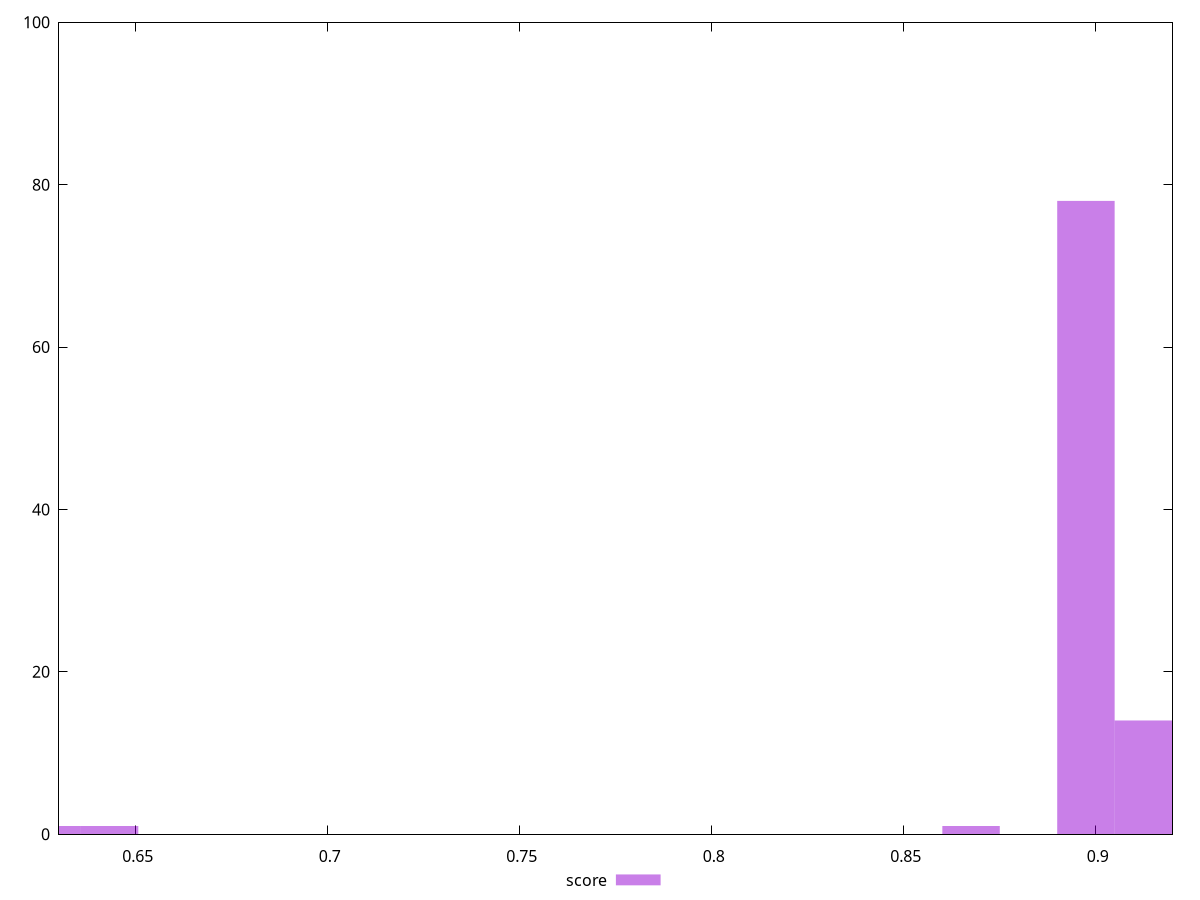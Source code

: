 reset

$score <<EOF
0.8675371753387797 1
0.8974522503504618 78
0.9273673253621438 5
0.9124097878563029 14
0.6431741127511643 1
0.6282165752453233 1
EOF

set key outside below
set boxwidth 0.01495753750584103
set xrange [0.63:0.92]
set yrange [0:100]
set trange [0:100]
set style fill transparent solid 0.5 noborder
set terminal svg size 640, 490 enhanced background rgb 'white'
set output "report_00018_2021-02-10T15-25-16.877Z/interactive/samples/pages+cached+noadtech+nomedia/score/histogram.svg"

plot $score title "score" with boxes

reset
